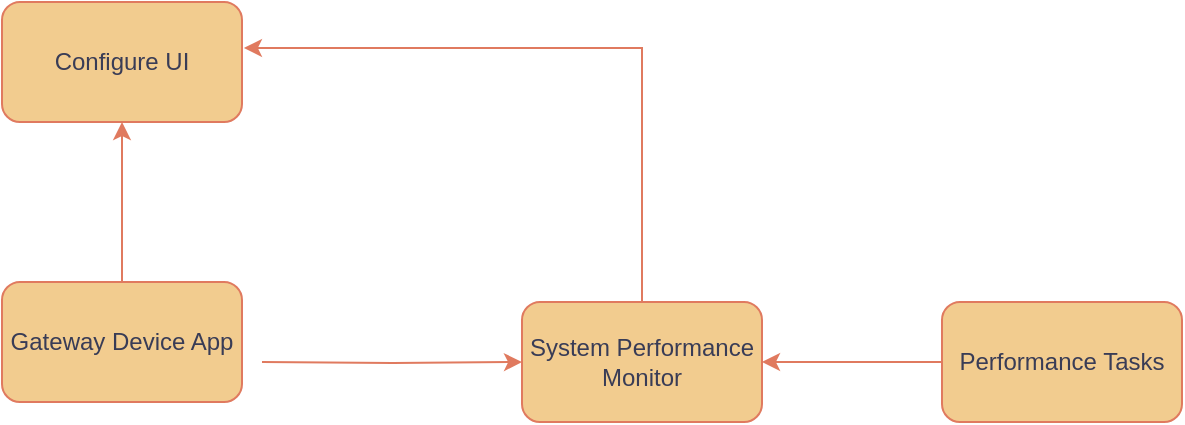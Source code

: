 <mxfile version="20.8.16" type="device"><diagram name="Page-1" id="wga5M45KIvUxD3tHO3QG"><mxGraphModel dx="1114" dy="824" grid="1" gridSize="10" guides="1" tooltips="1" connect="1" arrows="1" fold="1" page="1" pageScale="1" pageWidth="827" pageHeight="1169" math="0" shadow="0"><root><mxCell id="0"/><mxCell id="1" parent="0"/><mxCell id="PVPVw8ZIWxNr0Ieflfjm-1" style="edgeStyle=orthogonalEdgeStyle;rounded=0;orthogonalLoop=1;jettySize=auto;html=1;entryX=0;entryY=0.5;entryDx=0;entryDy=0;strokeColor=#E07A5F;fontColor=default;fillColor=#F2CC8F;labelBackgroundColor=none;" edge="1" parent="1" target="PVPVw8ZIWxNr0Ieflfjm-2"><mxGeometry relative="1" as="geometry"><mxPoint x="210" y="210" as="sourcePoint"/></mxGeometry></mxCell><mxCell id="PVPVw8ZIWxNr0Ieflfjm-10" style="edgeStyle=orthogonalEdgeStyle;rounded=0;orthogonalLoop=1;jettySize=auto;html=1;entryX=1.008;entryY=0.383;entryDx=0;entryDy=0;entryPerimeter=0;strokeColor=#E07A5F;" edge="1" parent="1" source="PVPVw8ZIWxNr0Ieflfjm-2" target="PVPVw8ZIWxNr0Ieflfjm-7"><mxGeometry relative="1" as="geometry"><Array as="points"><mxPoint x="400" y="53"/></Array></mxGeometry></mxCell><mxCell id="PVPVw8ZIWxNr0Ieflfjm-2" value="System Performance Monitor" style="rounded=1;whiteSpace=wrap;html=1;labelBackgroundColor=none;fillColor=#F2CC8F;strokeColor=#E07A5F;fontColor=#393C56;" vertex="1" parent="1"><mxGeometry x="340" y="180" width="120" height="60" as="geometry"/></mxCell><mxCell id="PVPVw8ZIWxNr0Ieflfjm-3" style="edgeStyle=orthogonalEdgeStyle;rounded=0;orthogonalLoop=1;jettySize=auto;html=1;entryX=1;entryY=0.5;entryDx=0;entryDy=0;strokeColor=#E07A5F;fontColor=default;fillColor=#F2CC8F;labelBackgroundColor=none;" edge="1" parent="1" source="PVPVw8ZIWxNr0Ieflfjm-4" target="PVPVw8ZIWxNr0Ieflfjm-2"><mxGeometry relative="1" as="geometry"/></mxCell><mxCell id="PVPVw8ZIWxNr0Ieflfjm-4" value="Performance Tasks&lt;br&gt;" style="rounded=1;whiteSpace=wrap;html=1;labelBackgroundColor=none;fillColor=#F2CC8F;strokeColor=#E07A5F;fontColor=#393C56;" vertex="1" parent="1"><mxGeometry x="550" y="180" width="120" height="60" as="geometry"/></mxCell><mxCell id="PVPVw8ZIWxNr0Ieflfjm-7" value="Configure UI" style="rounded=1;whiteSpace=wrap;html=1;labelBackgroundColor=none;fillColor=#F2CC8F;strokeColor=#E07A5F;fontColor=#393C56;" vertex="1" parent="1"><mxGeometry x="80" y="30" width="120" height="60" as="geometry"/></mxCell><mxCell id="PVPVw8ZIWxNr0Ieflfjm-9" style="edgeStyle=orthogonalEdgeStyle;rounded=0;orthogonalLoop=1;jettySize=auto;html=1;strokeColor=#E07A5F;" edge="1" parent="1" source="PVPVw8ZIWxNr0Ieflfjm-8" target="PVPVw8ZIWxNr0Ieflfjm-7"><mxGeometry relative="1" as="geometry"/></mxCell><mxCell id="PVPVw8ZIWxNr0Ieflfjm-8" value="Gateway Device App" style="rounded=1;whiteSpace=wrap;html=1;labelBackgroundColor=none;fillColor=#F2CC8F;strokeColor=#E07A5F;fontColor=#393C56;" vertex="1" parent="1"><mxGeometry x="80" y="170" width="120" height="60" as="geometry"/></mxCell></root></mxGraphModel></diagram></mxfile>